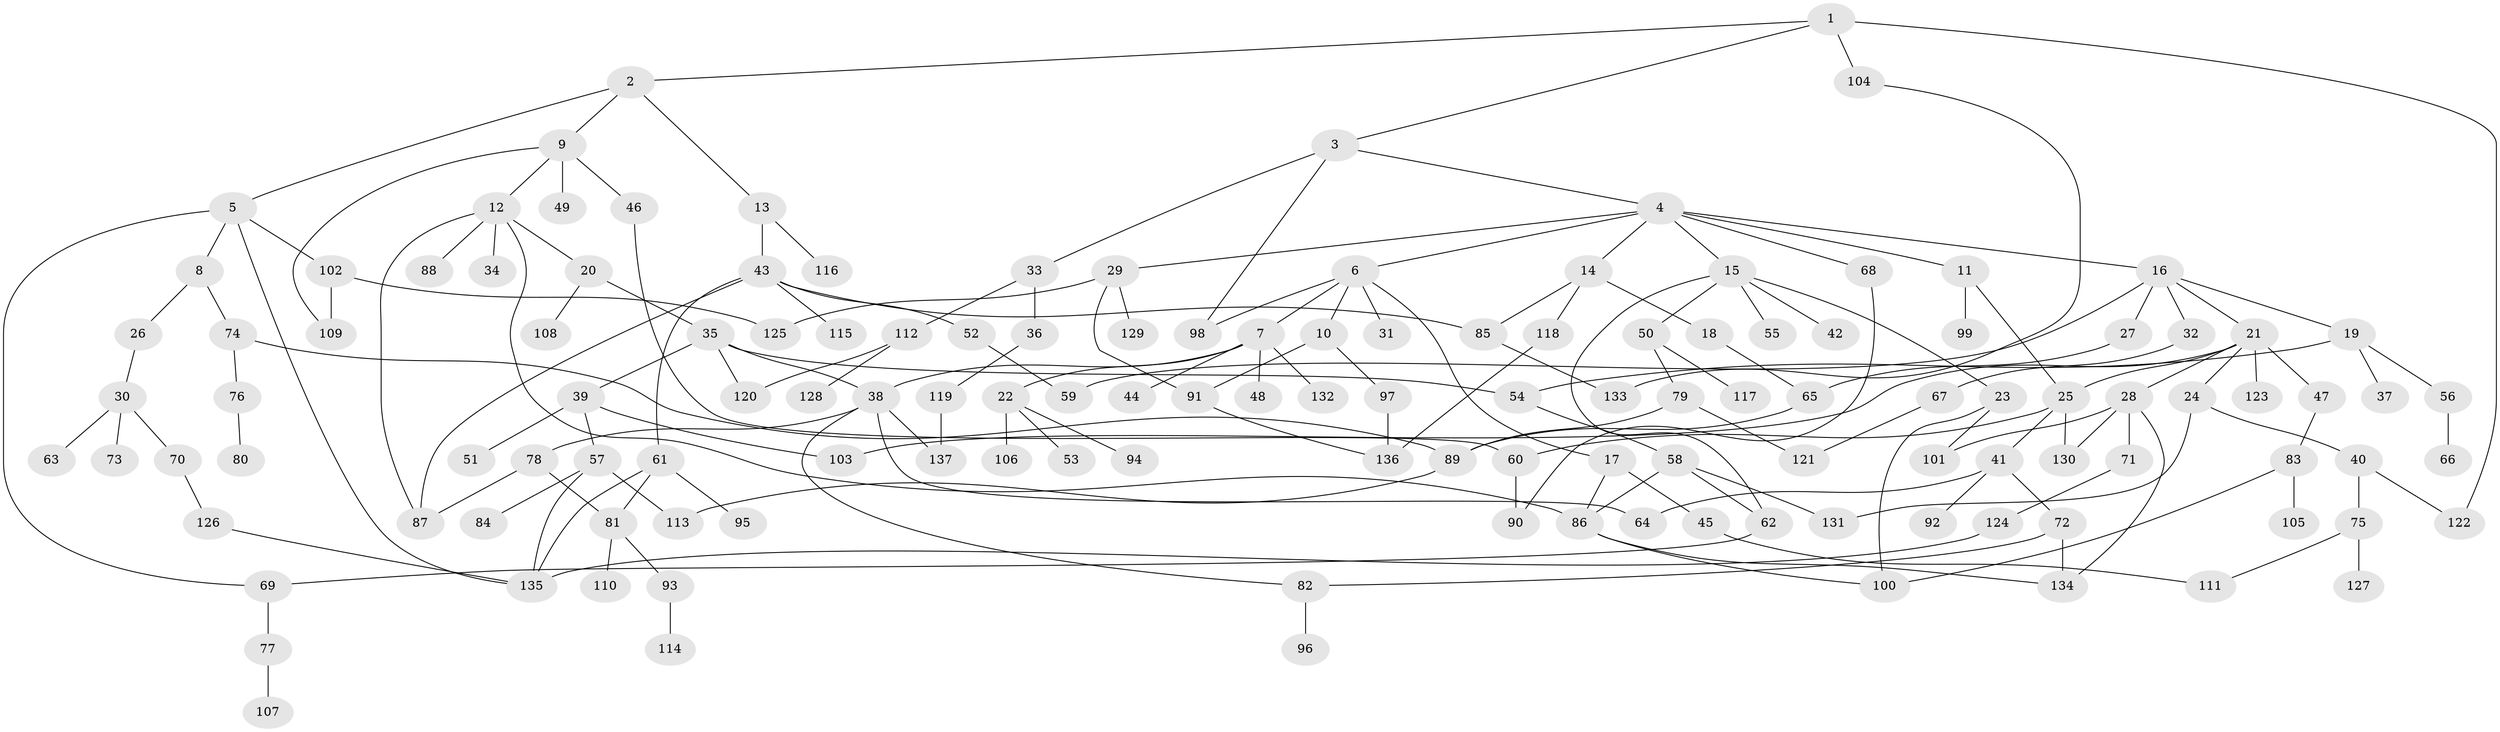 // Generated by graph-tools (version 1.1) at 2025/41/03/09/25 04:41:09]
// undirected, 137 vertices, 180 edges
graph export_dot {
graph [start="1"]
  node [color=gray90,style=filled];
  1;
  2;
  3;
  4;
  5;
  6;
  7;
  8;
  9;
  10;
  11;
  12;
  13;
  14;
  15;
  16;
  17;
  18;
  19;
  20;
  21;
  22;
  23;
  24;
  25;
  26;
  27;
  28;
  29;
  30;
  31;
  32;
  33;
  34;
  35;
  36;
  37;
  38;
  39;
  40;
  41;
  42;
  43;
  44;
  45;
  46;
  47;
  48;
  49;
  50;
  51;
  52;
  53;
  54;
  55;
  56;
  57;
  58;
  59;
  60;
  61;
  62;
  63;
  64;
  65;
  66;
  67;
  68;
  69;
  70;
  71;
  72;
  73;
  74;
  75;
  76;
  77;
  78;
  79;
  80;
  81;
  82;
  83;
  84;
  85;
  86;
  87;
  88;
  89;
  90;
  91;
  92;
  93;
  94;
  95;
  96;
  97;
  98;
  99;
  100;
  101;
  102;
  103;
  104;
  105;
  106;
  107;
  108;
  109;
  110;
  111;
  112;
  113;
  114;
  115;
  116;
  117;
  118;
  119;
  120;
  121;
  122;
  123;
  124;
  125;
  126;
  127;
  128;
  129;
  130;
  131;
  132;
  133;
  134;
  135;
  136;
  137;
  1 -- 2;
  1 -- 3;
  1 -- 104;
  1 -- 122;
  2 -- 5;
  2 -- 9;
  2 -- 13;
  3 -- 4;
  3 -- 33;
  3 -- 98;
  4 -- 6;
  4 -- 11;
  4 -- 14;
  4 -- 15;
  4 -- 16;
  4 -- 29;
  4 -- 68;
  5 -- 8;
  5 -- 102;
  5 -- 69;
  5 -- 135;
  6 -- 7;
  6 -- 10;
  6 -- 17;
  6 -- 31;
  6 -- 98;
  7 -- 22;
  7 -- 44;
  7 -- 48;
  7 -- 132;
  7 -- 38;
  8 -- 26;
  8 -- 74;
  9 -- 12;
  9 -- 46;
  9 -- 49;
  9 -- 109;
  10 -- 97;
  10 -- 91;
  11 -- 25;
  11 -- 99;
  12 -- 20;
  12 -- 34;
  12 -- 86;
  12 -- 88;
  12 -- 87;
  13 -- 43;
  13 -- 116;
  14 -- 18;
  14 -- 118;
  14 -- 85;
  15 -- 23;
  15 -- 42;
  15 -- 50;
  15 -- 55;
  15 -- 62;
  16 -- 19;
  16 -- 21;
  16 -- 27;
  16 -- 32;
  16 -- 59;
  17 -- 45;
  17 -- 86;
  18 -- 65;
  19 -- 37;
  19 -- 54;
  19 -- 56;
  20 -- 35;
  20 -- 108;
  21 -- 24;
  21 -- 28;
  21 -- 47;
  21 -- 103;
  21 -- 123;
  21 -- 25;
  22 -- 53;
  22 -- 94;
  22 -- 106;
  23 -- 100;
  23 -- 101;
  24 -- 40;
  24 -- 131;
  25 -- 41;
  25 -- 130;
  25 -- 60;
  26 -- 30;
  27 -- 65;
  28 -- 71;
  28 -- 101;
  28 -- 134;
  28 -- 130;
  29 -- 91;
  29 -- 129;
  29 -- 125;
  30 -- 63;
  30 -- 70;
  30 -- 73;
  32 -- 67;
  33 -- 36;
  33 -- 112;
  35 -- 38;
  35 -- 39;
  35 -- 54;
  35 -- 120;
  36 -- 119;
  38 -- 64;
  38 -- 78;
  38 -- 82;
  38 -- 137;
  39 -- 51;
  39 -- 57;
  39 -- 103;
  40 -- 75;
  40 -- 122;
  41 -- 72;
  41 -- 92;
  41 -- 64;
  43 -- 52;
  43 -- 61;
  43 -- 85;
  43 -- 115;
  43 -- 87;
  45 -- 111;
  46 -- 60;
  47 -- 83;
  50 -- 79;
  50 -- 117;
  52 -- 59;
  54 -- 58;
  56 -- 66;
  57 -- 84;
  57 -- 113;
  57 -- 135;
  58 -- 62;
  58 -- 86;
  58 -- 131;
  60 -- 90;
  61 -- 81;
  61 -- 95;
  61 -- 135;
  62 -- 69;
  65 -- 89;
  67 -- 121;
  68 -- 90;
  69 -- 77;
  70 -- 126;
  71 -- 124;
  72 -- 134;
  72 -- 82;
  74 -- 76;
  74 -- 89;
  75 -- 127;
  75 -- 111;
  76 -- 80;
  77 -- 107;
  78 -- 87;
  78 -- 81;
  79 -- 89;
  79 -- 121;
  81 -- 93;
  81 -- 110;
  82 -- 96;
  83 -- 105;
  83 -- 100;
  85 -- 133;
  86 -- 100;
  86 -- 134;
  89 -- 113;
  91 -- 136;
  93 -- 114;
  97 -- 136;
  102 -- 125;
  102 -- 109;
  104 -- 133;
  112 -- 120;
  112 -- 128;
  118 -- 136;
  119 -- 137;
  124 -- 135;
  126 -- 135;
}
